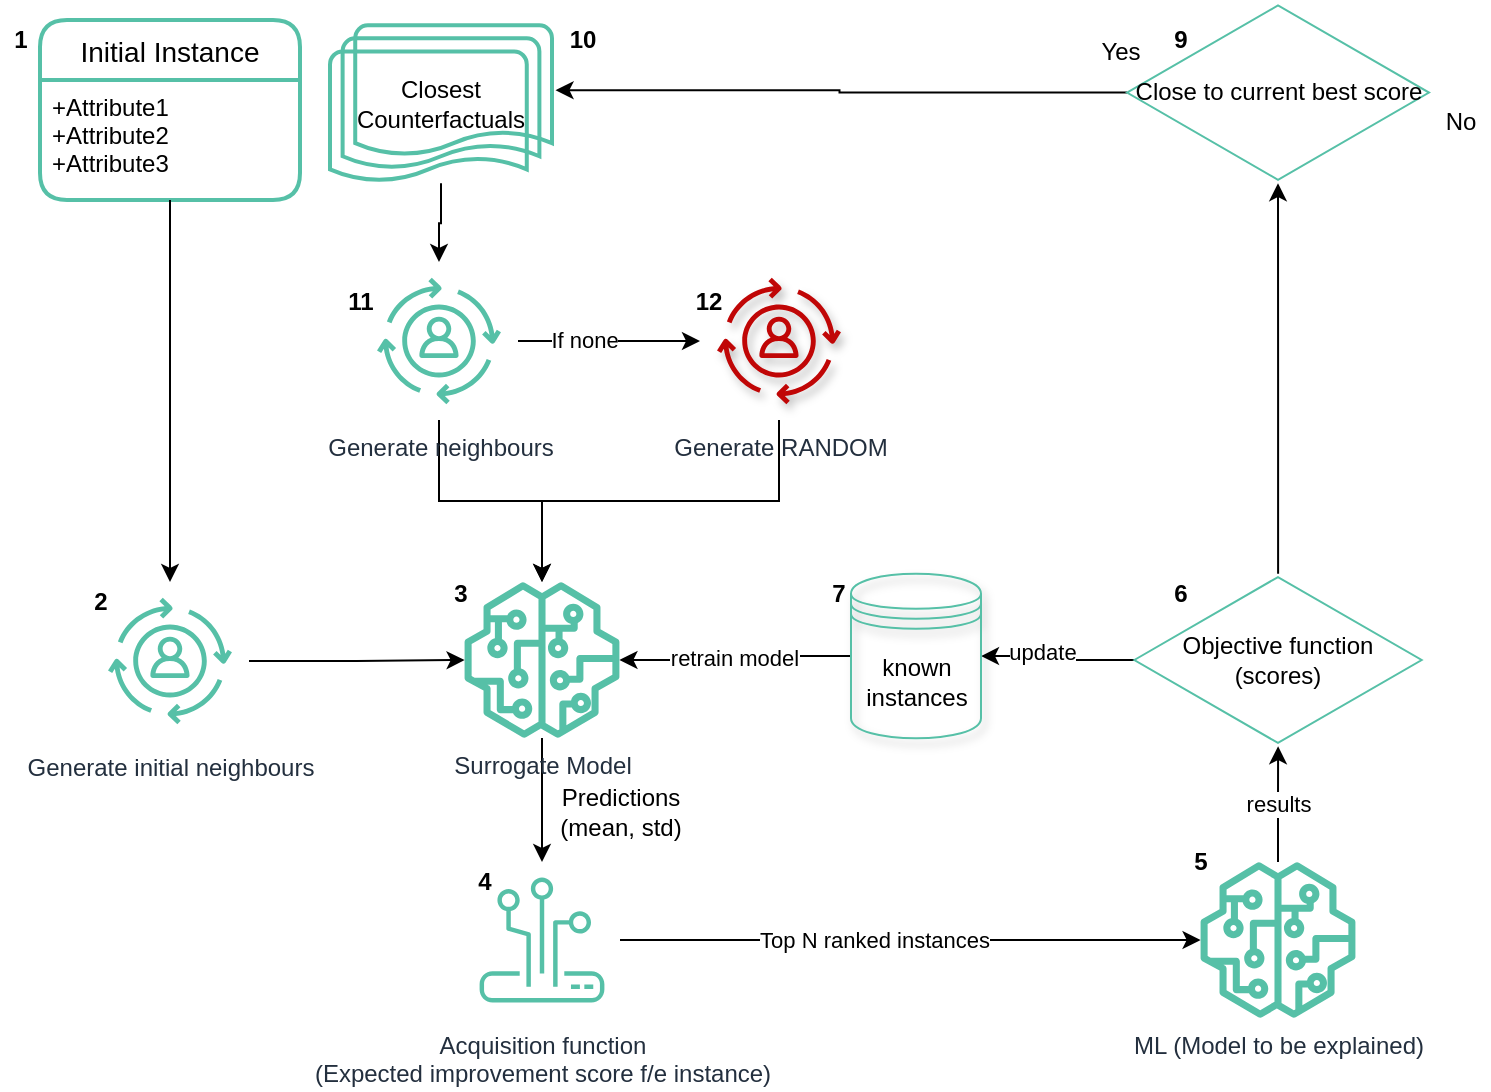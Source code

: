 <mxfile version="15.5.2" type="github">
  <diagram id="zYWGo0iMATtiFffycCuh" name="Page-1">
    <mxGraphModel dx="3525" dy="587" grid="1" gridSize="10" guides="1" tooltips="1" connect="1" arrows="1" fold="1" page="1" pageScale="1" pageWidth="2339" pageHeight="3300" math="0" shadow="0">
      <root>
        <mxCell id="0" />
        <mxCell id="1" parent="0" />
        <mxCell id="1L5oEn02ENVLadmju7SX-13" style="edgeStyle=orthogonalEdgeStyle;rounded=0;orthogonalLoop=1;jettySize=auto;html=1;" edge="1" parent="1" source="8jwhhJ4_cBbjTl03nuOA-27" target="1L5oEn02ENVLadmju7SX-4">
          <mxGeometry relative="1" as="geometry" />
        </mxCell>
        <mxCell id="1L5oEn02ENVLadmju7SX-47" value="If none" style="edgeLabel;html=1;align=center;verticalAlign=middle;resizable=0;points=[];" vertex="1" connectable="0" parent="1L5oEn02ENVLadmju7SX-13">
          <mxGeometry x="-0.275" y="2" relative="1" as="geometry">
            <mxPoint y="1" as="offset" />
          </mxGeometry>
        </mxCell>
        <mxCell id="1L5oEn02ENVLadmju7SX-14" value="" style="edgeStyle=orthogonalEdgeStyle;rounded=0;orthogonalLoop=1;jettySize=auto;html=1;" edge="1" parent="1" source="8jwhhJ4_cBbjTl03nuOA-27" target="8jwhhJ4_cBbjTl03nuOA-41">
          <mxGeometry relative="1" as="geometry" />
        </mxCell>
        <mxCell id="8jwhhJ4_cBbjTl03nuOA-27" value="Generate neighbours" style="sketch=0;points=[[0,0,0],[0.25,0,0],[0.5,0,0],[0.75,0,0],[1,0,0],[0,1,0],[0.25,1,0],[0.5,1,0],[0.75,1,0],[1,1,0],[0,0.25,0],[0,0.5,0],[0,0.75,0],[1,0.25,0],[1,0.5,0],[1,0.75,0]];outlineConnect=0;fontColor=#232F3E;gradientColor=#4AB29A;gradientDirection=north;fillColor=none;strokeColor=#56C0A7;dashed=0;verticalLabelPosition=bottom;verticalAlign=top;align=center;html=1;fontSize=12;fontStyle=0;aspect=fixed;shape=mxgraph.aws4.resourceIcon;resIcon=mxgraph.aws4.personalize;shadow=0;" parent="1" vertex="1">
          <mxGeometry x="50" y="230" width="79" height="79" as="geometry" />
        </mxCell>
        <mxCell id="8jwhhJ4_cBbjTl03nuOA-2" value="Initial Instance" style="swimlane;childLayout=stackLayout;horizontal=1;startSize=30;horizontalStack=0;rounded=1;fontSize=14;fontStyle=0;strokeWidth=2;resizeParent=0;resizeLast=1;shadow=0;dashed=0;align=center;fillColor=none;strokeColor=#56C0A7;" parent="1" vertex="1">
          <mxGeometry x="-110" y="109.0" width="130" height="90" as="geometry" />
        </mxCell>
        <mxCell id="8jwhhJ4_cBbjTl03nuOA-3" value="+Attribute1&#xa;+Attribute2&#xa;+Attribute3" style="align=left;strokeColor=none;fillColor=none;spacingLeft=4;fontSize=12;verticalAlign=top;resizable=0;rotatable=0;part=1;" parent="8jwhhJ4_cBbjTl03nuOA-2" vertex="1">
          <mxGeometry y="30" width="130" height="60" as="geometry" />
        </mxCell>
        <mxCell id="8jwhhJ4_cBbjTl03nuOA-63" value="results" style="edgeStyle=orthogonalEdgeStyle;rounded=0;orthogonalLoop=1;jettySize=auto;html=1;" parent="1" source="8jwhhJ4_cBbjTl03nuOA-39" target="8jwhhJ4_cBbjTl03nuOA-56" edge="1">
          <mxGeometry relative="1" as="geometry" />
        </mxCell>
        <mxCell id="8jwhhJ4_cBbjTl03nuOA-39" value="ML (Model to be explained)" style="sketch=0;outlineConnect=0;fontColor=#232F3E;gradientColor=none;fillColor=#56C0A7;strokeColor=none;dashed=0;verticalLabelPosition=bottom;verticalAlign=top;align=center;html=1;fontSize=12;fontStyle=0;aspect=fixed;pointerEvents=1;shape=mxgraph.aws4.sagemaker_model;" parent="1" vertex="1">
          <mxGeometry x="470" y="530" width="78" height="78" as="geometry" />
        </mxCell>
        <mxCell id="8jwhhJ4_cBbjTl03nuOA-75" style="edgeStyle=orthogonalEdgeStyle;rounded=0;orthogonalLoop=1;jettySize=auto;html=1;entryX=0.5;entryY=0;entryDx=0;entryDy=0;entryPerimeter=0;" parent="1" source="8jwhhJ4_cBbjTl03nuOA-41" target="8jwhhJ4_cBbjTl03nuOA-74" edge="1">
          <mxGeometry relative="1" as="geometry" />
        </mxCell>
        <mxCell id="8jwhhJ4_cBbjTl03nuOA-41" value="&lt;div&gt;Surrogate Model&lt;/div&gt;" style="sketch=0;outlineConnect=0;fontColor=#232F3E;gradientColor=none;fillColor=#56C0A7;strokeColor=none;dashed=0;verticalLabelPosition=bottom;verticalAlign=top;align=center;html=1;fontSize=12;fontStyle=0;aspect=fixed;pointerEvents=1;shape=mxgraph.aws4.sagemaker_model;" parent="1" vertex="1">
          <mxGeometry x="102" y="390" width="78" height="78" as="geometry" />
        </mxCell>
        <mxCell id="8jwhhJ4_cBbjTl03nuOA-64" style="edgeStyle=orthogonalEdgeStyle;rounded=0;orthogonalLoop=1;jettySize=auto;html=1;" parent="1" source="8jwhhJ4_cBbjTl03nuOA-56" target="8jwhhJ4_cBbjTl03nuOA-60" edge="1">
          <mxGeometry relative="1" as="geometry" />
        </mxCell>
        <mxCell id="1L5oEn02ENVLadmju7SX-37" style="edgeStyle=orthogonalEdgeStyle;rounded=0;orthogonalLoop=1;jettySize=auto;html=1;entryX=1;entryY=0.5;entryDx=0;entryDy=0;" edge="1" parent="1" source="8jwhhJ4_cBbjTl03nuOA-56" target="1L5oEn02ENVLadmju7SX-21">
          <mxGeometry relative="1" as="geometry" />
        </mxCell>
        <mxCell id="1L5oEn02ENVLadmju7SX-43" value="update" style="edgeLabel;html=1;align=center;verticalAlign=middle;resizable=0;points=[];" vertex="1" connectable="0" parent="1L5oEn02ENVLadmju7SX-37">
          <mxGeometry x="0.223" y="-2" relative="1" as="geometry">
            <mxPoint as="offset" />
          </mxGeometry>
        </mxCell>
        <mxCell id="8jwhhJ4_cBbjTl03nuOA-56" value="&lt;div&gt;Objective function&lt;/div&gt;&lt;div&gt;(scores)&lt;/div&gt;" style="html=1;whiteSpace=wrap;aspect=fixed;shape=isoRectangle;shadow=0;strokeColor=#56C0A7;fillColor=none;" parent="1" vertex="1">
          <mxGeometry x="437.16" y="385.9" width="143.67" height="86.2" as="geometry" />
        </mxCell>
        <mxCell id="1L5oEn02ENVLadmju7SX-7" style="edgeStyle=orthogonalEdgeStyle;rounded=0;orthogonalLoop=1;jettySize=auto;html=1;entryX=1.016;entryY=0.411;entryDx=0;entryDy=0;entryPerimeter=0;" edge="1" parent="1" source="8jwhhJ4_cBbjTl03nuOA-60" target="8jwhhJ4_cBbjTl03nuOA-65">
          <mxGeometry relative="1" as="geometry" />
        </mxCell>
        <mxCell id="8jwhhJ4_cBbjTl03nuOA-60" value="Close to current best score" style="html=1;whiteSpace=wrap;aspect=fixed;shape=isoRectangle;shadow=0;strokeColor=#56C0A7;fillColor=none;" parent="1" vertex="1">
          <mxGeometry x="433.5" y="100.0" width="151" height="90.6" as="geometry" />
        </mxCell>
        <mxCell id="1L5oEn02ENVLadmju7SX-8" style="edgeStyle=orthogonalEdgeStyle;rounded=0;orthogonalLoop=1;jettySize=auto;html=1;" edge="1" parent="1" source="8jwhhJ4_cBbjTl03nuOA-65" target="8jwhhJ4_cBbjTl03nuOA-27">
          <mxGeometry relative="1" as="geometry" />
        </mxCell>
        <mxCell id="8jwhhJ4_cBbjTl03nuOA-65" value="Closest&lt;br&gt;Counterfactuals" style="strokeWidth=2;html=1;shape=mxgraph.flowchart.multi-document;whiteSpace=wrap;fillColor=none;strokeColor=#56C0A7;" parent="1" vertex="1">
          <mxGeometry x="35" y="111.6" width="111" height="79" as="geometry" />
        </mxCell>
        <mxCell id="8jwhhJ4_cBbjTl03nuOA-66" value="No" style="text;html=1;align=center;verticalAlign=middle;resizable=0;points=[];autosize=1;strokeColor=none;fillColor=none;" parent="1" vertex="1">
          <mxGeometry x="584.5" y="150" width="30" height="20" as="geometry" />
        </mxCell>
        <mxCell id="8jwhhJ4_cBbjTl03nuOA-70" value="&lt;div&gt;Predictions&lt;br&gt;(mean, std)&lt;br&gt;&lt;/div&gt;" style="text;html=1;align=center;verticalAlign=middle;resizable=0;points=[];autosize=1;strokeColor=none;fillColor=none;" parent="1" vertex="1">
          <mxGeometry x="140" y="490" width="80" height="30" as="geometry" />
        </mxCell>
        <mxCell id="8jwhhJ4_cBbjTl03nuOA-71" value="Yes" style="text;html=1;align=center;verticalAlign=middle;resizable=0;points=[];autosize=1;strokeColor=none;fillColor=none;" parent="1" vertex="1">
          <mxGeometry x="410" y="114.5" width="40" height="20" as="geometry" />
        </mxCell>
        <mxCell id="8jwhhJ4_cBbjTl03nuOA-76" style="edgeStyle=orthogonalEdgeStyle;rounded=0;orthogonalLoop=1;jettySize=auto;html=1;" parent="1" source="8jwhhJ4_cBbjTl03nuOA-74" target="8jwhhJ4_cBbjTl03nuOA-39" edge="1">
          <mxGeometry relative="1" as="geometry" />
        </mxCell>
        <mxCell id="1L5oEn02ENVLadmju7SX-46" value="Top N ranked instances" style="edgeLabel;html=1;align=center;verticalAlign=middle;resizable=0;points=[];" vertex="1" connectable="0" parent="8jwhhJ4_cBbjTl03nuOA-76">
          <mxGeometry x="-0.125" relative="1" as="geometry">
            <mxPoint as="offset" />
          </mxGeometry>
        </mxCell>
        <mxCell id="8jwhhJ4_cBbjTl03nuOA-74" value="Acquisition function&lt;br&gt;(Expected improvement score f/e instance)" style="sketch=0;points=[[0,0,0],[0.25,0,0],[0.5,0,0],[0.75,0,0],[1,0,0],[0,1,0],[0.25,1,0],[0.5,1,0],[0.75,1,0],[1,1,0],[0,0.25,0],[0,0.5,0],[0,0.75,0],[1,0.25,0],[1,0.5,0],[1,0.75,0]];outlineConnect=0;fontColor=#232F3E;gradientColor=#4AB29A;gradientDirection=north;fillColor=none;strokeColor=#56C0A7;dashed=0;verticalLabelPosition=bottom;verticalAlign=top;align=center;html=1;fontSize=12;fontStyle=0;aspect=fixed;shape=mxgraph.aws4.resourceIcon;resIcon=mxgraph.aws4.panorama;shadow=0;" parent="1" vertex="1">
          <mxGeometry x="102" y="530" width="78" height="78" as="geometry" />
        </mxCell>
        <mxCell id="1L5oEn02ENVLadmju7SX-15" style="edgeStyle=orthogonalEdgeStyle;rounded=0;orthogonalLoop=1;jettySize=auto;html=1;exitX=0.5;exitY=1;exitDx=0;exitDy=0;exitPerimeter=0;" edge="1" parent="1" source="1L5oEn02ENVLadmju7SX-4" target="8jwhhJ4_cBbjTl03nuOA-41">
          <mxGeometry relative="1" as="geometry" />
        </mxCell>
        <mxCell id="1L5oEn02ENVLadmju7SX-4" value="Generate RANDOM" style="sketch=0;points=[[0,0,0],[0.25,0,0],[0.5,0,0],[0.75,0,0],[1,0,0],[0,1,0],[0.25,1,0],[0.5,1,0],[0.75,1,0],[1,1,0],[0,0.25,0],[0,0.5,0],[0,0.75,0],[1,0.25,0],[1,0.5,0],[1,0.75,0]];outlineConnect=0;fontColor=#232F3E;gradientColor=#4AB29A;gradientDirection=north;fillColor=none;strokeColor=#C00606;dashed=0;verticalLabelPosition=bottom;verticalAlign=top;align=center;html=1;fontSize=12;fontStyle=0;aspect=fixed;shape=mxgraph.aws4.resourceIcon;resIcon=mxgraph.aws4.personalize;shadow=1;" vertex="1" parent="1">
          <mxGeometry x="220" y="230" width="79" height="79" as="geometry" />
        </mxCell>
        <mxCell id="1L5oEn02ENVLadmju7SX-12" style="edgeStyle=orthogonalEdgeStyle;rounded=0;orthogonalLoop=1;jettySize=auto;html=1;exitX=1;exitY=0.5;exitDx=0;exitDy=0;exitPerimeter=0;" edge="1" parent="1" source="1L5oEn02ENVLadmju7SX-10" target="8jwhhJ4_cBbjTl03nuOA-41">
          <mxGeometry relative="1" as="geometry" />
        </mxCell>
        <mxCell id="1L5oEn02ENVLadmju7SX-10" value="Generate initial neighbours" style="sketch=0;points=[[0,0,0],[0.25,0,0],[0.5,0,0],[0.75,0,0],[1,0,0],[0,1,0],[0.25,1,0],[0.5,1,0],[0.75,1,0],[1,1,0],[0,0.25,0],[0,0.5,0],[0,0.75,0],[1,0.25,0],[1,0.5,0],[1,0.75,0]];outlineConnect=0;fontColor=#232F3E;gradientColor=#4AB29A;gradientDirection=north;fillColor=none;strokeColor=#56C0A7;dashed=0;verticalLabelPosition=bottom;verticalAlign=top;align=center;html=1;fontSize=12;fontStyle=0;aspect=fixed;shape=mxgraph.aws4.resourceIcon;resIcon=mxgraph.aws4.personalize;shadow=0;" vertex="1" parent="1">
          <mxGeometry x="-84.5" y="390" width="79" height="79" as="geometry" />
        </mxCell>
        <mxCell id="1L5oEn02ENVLadmju7SX-11" style="edgeStyle=orthogonalEdgeStyle;rounded=0;orthogonalLoop=1;jettySize=auto;html=1;" edge="1" parent="1" source="8jwhhJ4_cBbjTl03nuOA-3" target="1L5oEn02ENVLadmju7SX-10">
          <mxGeometry relative="1" as="geometry" />
        </mxCell>
        <mxCell id="1L5oEn02ENVLadmju7SX-38" style="edgeStyle=orthogonalEdgeStyle;rounded=0;orthogonalLoop=1;jettySize=auto;html=1;" edge="1" parent="1" source="1L5oEn02ENVLadmju7SX-21" target="8jwhhJ4_cBbjTl03nuOA-41">
          <mxGeometry relative="1" as="geometry">
            <mxPoint x="281.8" y="429" as="targetPoint" />
          </mxGeometry>
        </mxCell>
        <mxCell id="1L5oEn02ENVLadmju7SX-42" value="retrain model" style="edgeLabel;html=1;align=center;verticalAlign=middle;resizable=0;points=[];" vertex="1" connectable="0" parent="1L5oEn02ENVLadmju7SX-38">
          <mxGeometry x="0.004" y="-1" relative="1" as="geometry">
            <mxPoint as="offset" />
          </mxGeometry>
        </mxCell>
        <mxCell id="1L5oEn02ENVLadmju7SX-21" value="known instances" style="shape=datastore;whiteSpace=wrap;html=1;shadow=1;strokeColor=#56C0A7;fillColor=none;" vertex="1" parent="1">
          <mxGeometry x="295.5" y="385.9" width="65" height="82.25" as="geometry" />
        </mxCell>
        <mxCell id="1L5oEn02ENVLadmju7SX-23" value="2" style="text;html=1;align=center;verticalAlign=middle;resizable=0;points=[];autosize=1;strokeColor=none;fillColor=none;fontStyle=1" vertex="1" parent="1">
          <mxGeometry x="-90" y="390" width="20" height="20" as="geometry" />
        </mxCell>
        <mxCell id="1L5oEn02ENVLadmju7SX-24" value="1" style="text;html=1;align=center;verticalAlign=middle;resizable=0;points=[];autosize=1;strokeColor=none;fillColor=none;fontStyle=1" vertex="1" parent="1">
          <mxGeometry x="-130" y="109" width="20" height="20" as="geometry" />
        </mxCell>
        <mxCell id="1L5oEn02ENVLadmju7SX-25" value="3" style="text;html=1;align=center;verticalAlign=middle;resizable=0;points=[];autosize=1;strokeColor=none;fillColor=none;fontStyle=1" vertex="1" parent="1">
          <mxGeometry x="90" y="385.9" width="20" height="20" as="geometry" />
        </mxCell>
        <mxCell id="1L5oEn02ENVLadmju7SX-26" value="4" style="text;html=1;align=center;verticalAlign=middle;resizable=0;points=[];autosize=1;strokeColor=none;fillColor=none;fontStyle=1" vertex="1" parent="1">
          <mxGeometry x="102" y="530" width="20" height="20" as="geometry" />
        </mxCell>
        <mxCell id="1L5oEn02ENVLadmju7SX-27" value="&lt;div&gt;5&lt;/div&gt;" style="text;html=1;align=center;verticalAlign=middle;resizable=0;points=[];autosize=1;strokeColor=none;fillColor=none;fontStyle=1" vertex="1" parent="1">
          <mxGeometry x="460" y="520" width="20" height="20" as="geometry" />
        </mxCell>
        <mxCell id="1L5oEn02ENVLadmju7SX-28" value="6" style="text;html=1;align=center;verticalAlign=middle;resizable=0;points=[];autosize=1;strokeColor=none;fillColor=none;fontStyle=1" vertex="1" parent="1">
          <mxGeometry x="450" y="385.9" width="20" height="20" as="geometry" />
        </mxCell>
        <mxCell id="1L5oEn02ENVLadmju7SX-29" value="7" style="text;html=1;align=center;verticalAlign=middle;resizable=0;points=[];autosize=1;strokeColor=none;fillColor=none;fontStyle=1" vertex="1" parent="1">
          <mxGeometry x="279" y="385.9" width="20" height="20" as="geometry" />
        </mxCell>
        <mxCell id="1L5oEn02ENVLadmju7SX-31" value="9" style="text;html=1;align=center;verticalAlign=middle;resizable=0;points=[];autosize=1;strokeColor=none;fillColor=none;fontStyle=1" vertex="1" parent="1">
          <mxGeometry x="450" y="109" width="20" height="20" as="geometry" />
        </mxCell>
        <mxCell id="1L5oEn02ENVLadmju7SX-32" value="10" style="text;html=1;align=center;verticalAlign=middle;resizable=0;points=[];autosize=1;strokeColor=none;fillColor=none;fontStyle=1" vertex="1" parent="1">
          <mxGeometry x="146" y="109" width="30" height="20" as="geometry" />
        </mxCell>
        <mxCell id="1L5oEn02ENVLadmju7SX-33" value="11" style="text;html=1;align=center;verticalAlign=middle;resizable=0;points=[];autosize=1;strokeColor=none;fillColor=none;fontStyle=1" vertex="1" parent="1">
          <mxGeometry x="35" y="240" width="30" height="20" as="geometry" />
        </mxCell>
        <mxCell id="1L5oEn02ENVLadmju7SX-34" value="12" style="text;html=1;align=center;verticalAlign=middle;resizable=0;points=[];autosize=1;strokeColor=none;fillColor=none;fontStyle=1" vertex="1" parent="1">
          <mxGeometry x="209" y="240" width="30" height="20" as="geometry" />
        </mxCell>
      </root>
    </mxGraphModel>
  </diagram>
</mxfile>
